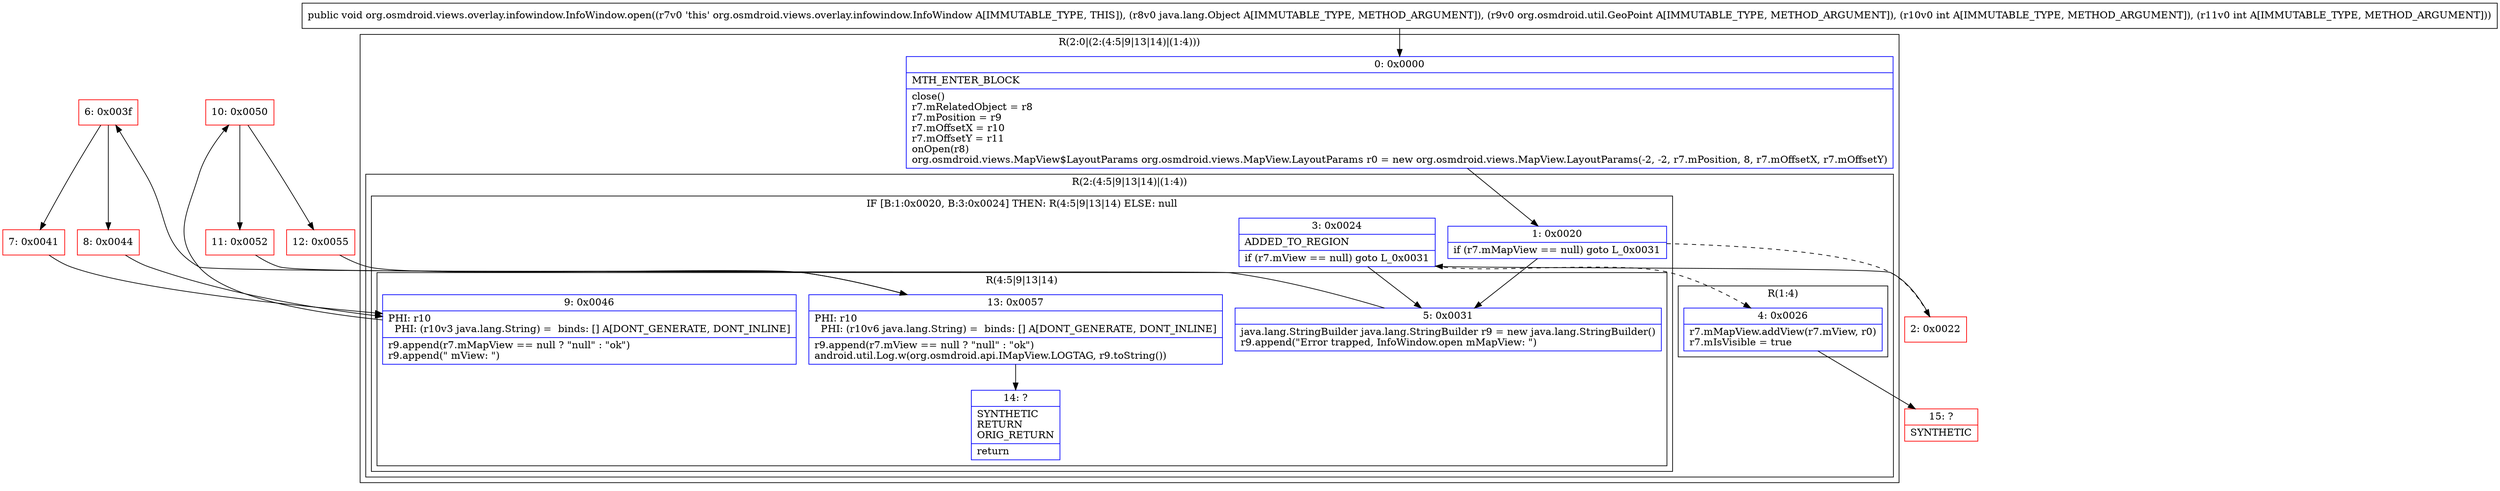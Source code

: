 digraph "CFG fororg.osmdroid.views.overlay.infowindow.InfoWindow.open(Ljava\/lang\/Object;Lorg\/osmdroid\/util\/GeoPoint;II)V" {
subgraph cluster_Region_1355350970 {
label = "R(2:0|(2:(4:5|9|13|14)|(1:4)))";
node [shape=record,color=blue];
Node_0 [shape=record,label="{0\:\ 0x0000|MTH_ENTER_BLOCK\l|close()\lr7.mRelatedObject = r8\lr7.mPosition = r9\lr7.mOffsetX = r10\lr7.mOffsetY = r11\lonOpen(r8)\lorg.osmdroid.views.MapView$LayoutParams org.osmdroid.views.MapView.LayoutParams r0 = new org.osmdroid.views.MapView.LayoutParams(\-2, \-2, r7.mPosition, 8, r7.mOffsetX, r7.mOffsetY)\l}"];
subgraph cluster_Region_400947688 {
label = "R(2:(4:5|9|13|14)|(1:4))";
node [shape=record,color=blue];
subgraph cluster_IfRegion_566253702 {
label = "IF [B:1:0x0020, B:3:0x0024] THEN: R(4:5|9|13|14) ELSE: null";
node [shape=record,color=blue];
Node_1 [shape=record,label="{1\:\ 0x0020|if (r7.mMapView == null) goto L_0x0031\l}"];
Node_3 [shape=record,label="{3\:\ 0x0024|ADDED_TO_REGION\l|if (r7.mView == null) goto L_0x0031\l}"];
subgraph cluster_Region_1118804606 {
label = "R(4:5|9|13|14)";
node [shape=record,color=blue];
Node_5 [shape=record,label="{5\:\ 0x0031|java.lang.StringBuilder java.lang.StringBuilder r9 = new java.lang.StringBuilder()\lr9.append(\"Error trapped, InfoWindow.open mMapView: \")\l}"];
Node_9 [shape=record,label="{9\:\ 0x0046|PHI: r10 \l  PHI: (r10v3 java.lang.String) =  binds: [] A[DONT_GENERATE, DONT_INLINE]\l|r9.append(r7.mMapView == null ? \"null\" : \"ok\")\lr9.append(\" mView: \")\l}"];
Node_13 [shape=record,label="{13\:\ 0x0057|PHI: r10 \l  PHI: (r10v6 java.lang.String) =  binds: [] A[DONT_GENERATE, DONT_INLINE]\l|r9.append(r7.mView == null ? \"null\" : \"ok\")\landroid.util.Log.w(org.osmdroid.api.IMapView.LOGTAG, r9.toString())\l}"];
Node_14 [shape=record,label="{14\:\ ?|SYNTHETIC\lRETURN\lORIG_RETURN\l|return\l}"];
}
}
subgraph cluster_Region_2069979374 {
label = "R(1:4)";
node [shape=record,color=blue];
Node_4 [shape=record,label="{4\:\ 0x0026|r7.mMapView.addView(r7.mView, r0)\lr7.mIsVisible = true\l}"];
}
}
}
Node_2 [shape=record,color=red,label="{2\:\ 0x0022}"];
Node_6 [shape=record,color=red,label="{6\:\ 0x003f}"];
Node_7 [shape=record,color=red,label="{7\:\ 0x0041}"];
Node_8 [shape=record,color=red,label="{8\:\ 0x0044}"];
Node_10 [shape=record,color=red,label="{10\:\ 0x0050}"];
Node_11 [shape=record,color=red,label="{11\:\ 0x0052}"];
Node_12 [shape=record,color=red,label="{12\:\ 0x0055}"];
Node_15 [shape=record,color=red,label="{15\:\ ?|SYNTHETIC\l}"];
MethodNode[shape=record,label="{public void org.osmdroid.views.overlay.infowindow.InfoWindow.open((r7v0 'this' org.osmdroid.views.overlay.infowindow.InfoWindow A[IMMUTABLE_TYPE, THIS]), (r8v0 java.lang.Object A[IMMUTABLE_TYPE, METHOD_ARGUMENT]), (r9v0 org.osmdroid.util.GeoPoint A[IMMUTABLE_TYPE, METHOD_ARGUMENT]), (r10v0 int A[IMMUTABLE_TYPE, METHOD_ARGUMENT]), (r11v0 int A[IMMUTABLE_TYPE, METHOD_ARGUMENT])) }"];
MethodNode -> Node_0;
Node_0 -> Node_1;
Node_1 -> Node_2[style=dashed];
Node_1 -> Node_5;
Node_3 -> Node_4[style=dashed];
Node_3 -> Node_5;
Node_5 -> Node_6;
Node_9 -> Node_10;
Node_13 -> Node_14;
Node_4 -> Node_15;
Node_2 -> Node_3;
Node_6 -> Node_7;
Node_6 -> Node_8;
Node_7 -> Node_9;
Node_8 -> Node_9;
Node_10 -> Node_11;
Node_10 -> Node_12;
Node_11 -> Node_13;
Node_12 -> Node_13;
}


